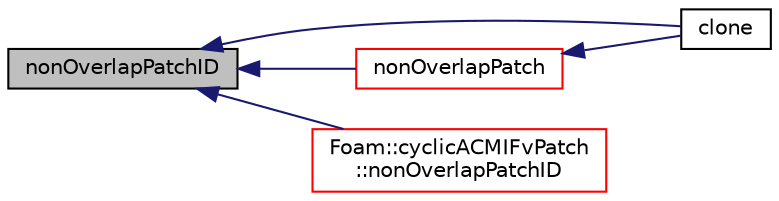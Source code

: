 digraph "nonOverlapPatchID"
{
  bgcolor="transparent";
  edge [fontname="Helvetica",fontsize="10",labelfontname="Helvetica",labelfontsize="10"];
  node [fontname="Helvetica",fontsize="10",shape=record];
  rankdir="LR";
  Node582 [label="nonOverlapPatchID",height=0.2,width=0.4,color="black", fillcolor="grey75", style="filled", fontcolor="black"];
  Node582 -> Node583 [dir="back",color="midnightblue",fontsize="10",style="solid",fontname="Helvetica"];
  Node583 [label="clone",height=0.2,width=0.4,color="black",URL="$a26057.html#afff6d4f7511147e0c8a4b8a5448296ec",tooltip="Construct and return a clone, resetting the face list. "];
  Node582 -> Node584 [dir="back",color="midnightblue",fontsize="10",style="solid",fontname="Helvetica"];
  Node584 [label="nonOverlapPatch",height=0.2,width=0.4,color="red",URL="$a26057.html#a393c20e8e90bcd64649901bd64b64f49",tooltip="Return a const reference to the non-overlapping patch. "];
  Node584 -> Node583 [dir="back",color="midnightblue",fontsize="10",style="solid",fontname="Helvetica"];
  Node582 -> Node586 [dir="back",color="midnightblue",fontsize="10",style="solid",fontname="Helvetica"];
  Node586 [label="Foam::cyclicACMIFvPatch\l::nonOverlapPatchID",height=0.2,width=0.4,color="red",URL="$a23629.html#ae4c0139d573b3ffa6d589e50385c22c9",tooltip="Return neighbour. "];
}
